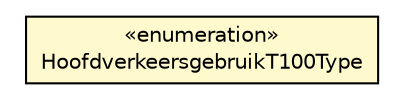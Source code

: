 #!/usr/local/bin/dot
#
# Class diagram 
# Generated by UMLGraph version R5_6-24-gf6e263 (http://www.umlgraph.org/)
#

digraph G {
	edge [fontname="Helvetica",fontsize=10,labelfontname="Helvetica",labelfontsize=10];
	node [fontname="Helvetica",fontsize=10,shape=plaintext];
	nodesep=0.25;
	ranksep=0.5;
	// nl.b3p.topnl.top100nl.HoofdverkeersgebruikT100Type
	c21481 [label=<<table title="nl.b3p.topnl.top100nl.HoofdverkeersgebruikT100Type" border="0" cellborder="1" cellspacing="0" cellpadding="2" port="p" bgcolor="lemonChiffon" href="./HoofdverkeersgebruikT100Type.html">
		<tr><td><table border="0" cellspacing="0" cellpadding="1">
<tr><td align="center" balign="center"> &#171;enumeration&#187; </td></tr>
<tr><td align="center" balign="center"> HoofdverkeersgebruikT100Type </td></tr>
		</table></td></tr>
		</table>>, URL="./HoofdverkeersgebruikT100Type.html", fontname="Helvetica", fontcolor="black", fontsize=10.0];
}

